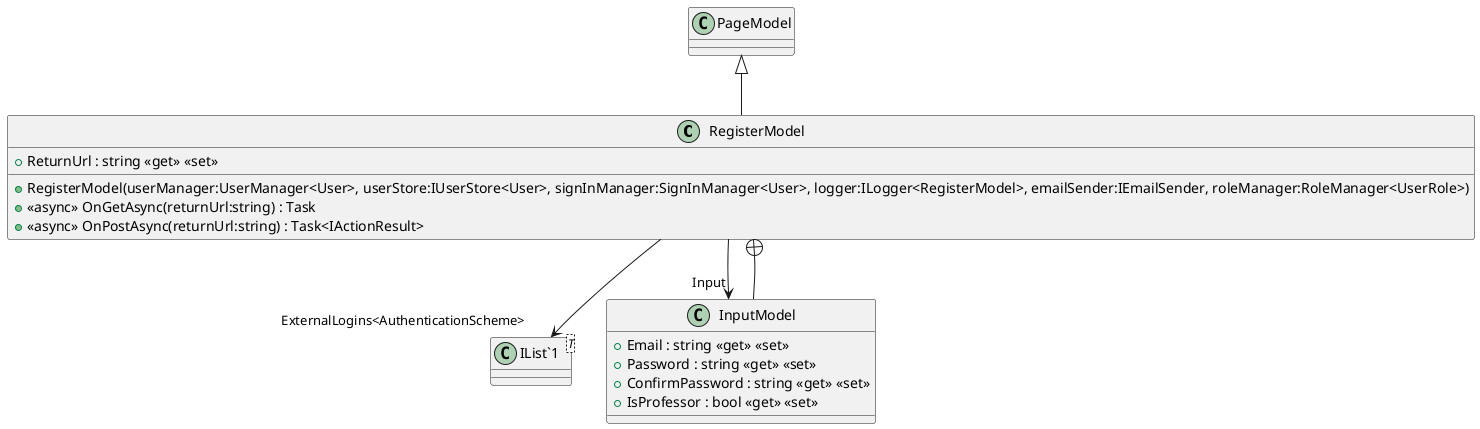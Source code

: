 @startuml
class RegisterModel {
    + RegisterModel(userManager:UserManager<User>, userStore:IUserStore<User>, signInManager:SignInManager<User>, logger:ILogger<RegisterModel>, emailSender:IEmailSender, roleManager:RoleManager<UserRole>)
    + ReturnUrl : string <<get>> <<set>>
    + <<async>> OnGetAsync(returnUrl:string) : Task
    + <<async>> OnPostAsync(returnUrl:string) : Task<IActionResult>
}
class "IList`1"<T> {
}
class InputModel {
    + Email : string <<get>> <<set>>
    + Password : string <<get>> <<set>>
    + ConfirmPassword : string <<get>> <<set>>
    + IsProfessor : bool <<get>> <<set>>
}
PageModel <|-- RegisterModel
RegisterModel --> "Input" InputModel
RegisterModel --> "ExternalLogins<AuthenticationScheme>" "IList`1"
RegisterModel +-- InputModel
@enduml
